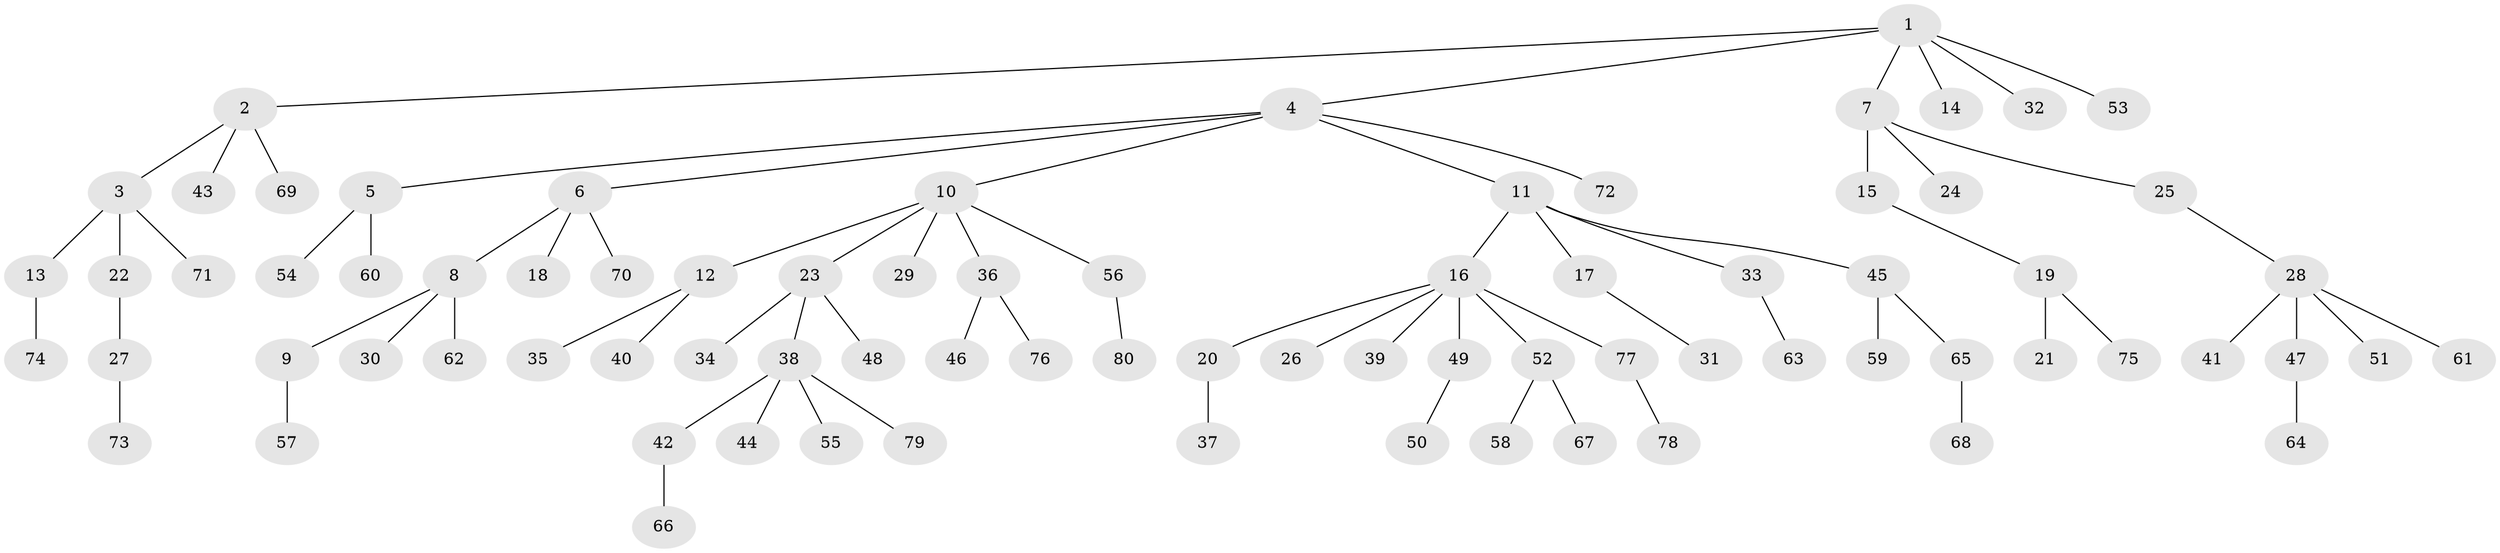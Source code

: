 // Generated by graph-tools (version 1.1) at 2025/52/03/09/25 04:52:29]
// undirected, 80 vertices, 79 edges
graph export_dot {
graph [start="1"]
  node [color=gray90,style=filled];
  1;
  2;
  3;
  4;
  5;
  6;
  7;
  8;
  9;
  10;
  11;
  12;
  13;
  14;
  15;
  16;
  17;
  18;
  19;
  20;
  21;
  22;
  23;
  24;
  25;
  26;
  27;
  28;
  29;
  30;
  31;
  32;
  33;
  34;
  35;
  36;
  37;
  38;
  39;
  40;
  41;
  42;
  43;
  44;
  45;
  46;
  47;
  48;
  49;
  50;
  51;
  52;
  53;
  54;
  55;
  56;
  57;
  58;
  59;
  60;
  61;
  62;
  63;
  64;
  65;
  66;
  67;
  68;
  69;
  70;
  71;
  72;
  73;
  74;
  75;
  76;
  77;
  78;
  79;
  80;
  1 -- 2;
  1 -- 4;
  1 -- 7;
  1 -- 14;
  1 -- 32;
  1 -- 53;
  2 -- 3;
  2 -- 43;
  2 -- 69;
  3 -- 13;
  3 -- 22;
  3 -- 71;
  4 -- 5;
  4 -- 6;
  4 -- 10;
  4 -- 11;
  4 -- 72;
  5 -- 54;
  5 -- 60;
  6 -- 8;
  6 -- 18;
  6 -- 70;
  7 -- 15;
  7 -- 24;
  7 -- 25;
  8 -- 9;
  8 -- 30;
  8 -- 62;
  9 -- 57;
  10 -- 12;
  10 -- 23;
  10 -- 29;
  10 -- 36;
  10 -- 56;
  11 -- 16;
  11 -- 17;
  11 -- 33;
  11 -- 45;
  12 -- 35;
  12 -- 40;
  13 -- 74;
  15 -- 19;
  16 -- 20;
  16 -- 26;
  16 -- 39;
  16 -- 49;
  16 -- 52;
  16 -- 77;
  17 -- 31;
  19 -- 21;
  19 -- 75;
  20 -- 37;
  22 -- 27;
  23 -- 34;
  23 -- 38;
  23 -- 48;
  25 -- 28;
  27 -- 73;
  28 -- 41;
  28 -- 47;
  28 -- 51;
  28 -- 61;
  33 -- 63;
  36 -- 46;
  36 -- 76;
  38 -- 42;
  38 -- 44;
  38 -- 55;
  38 -- 79;
  42 -- 66;
  45 -- 59;
  45 -- 65;
  47 -- 64;
  49 -- 50;
  52 -- 58;
  52 -- 67;
  56 -- 80;
  65 -- 68;
  77 -- 78;
}
